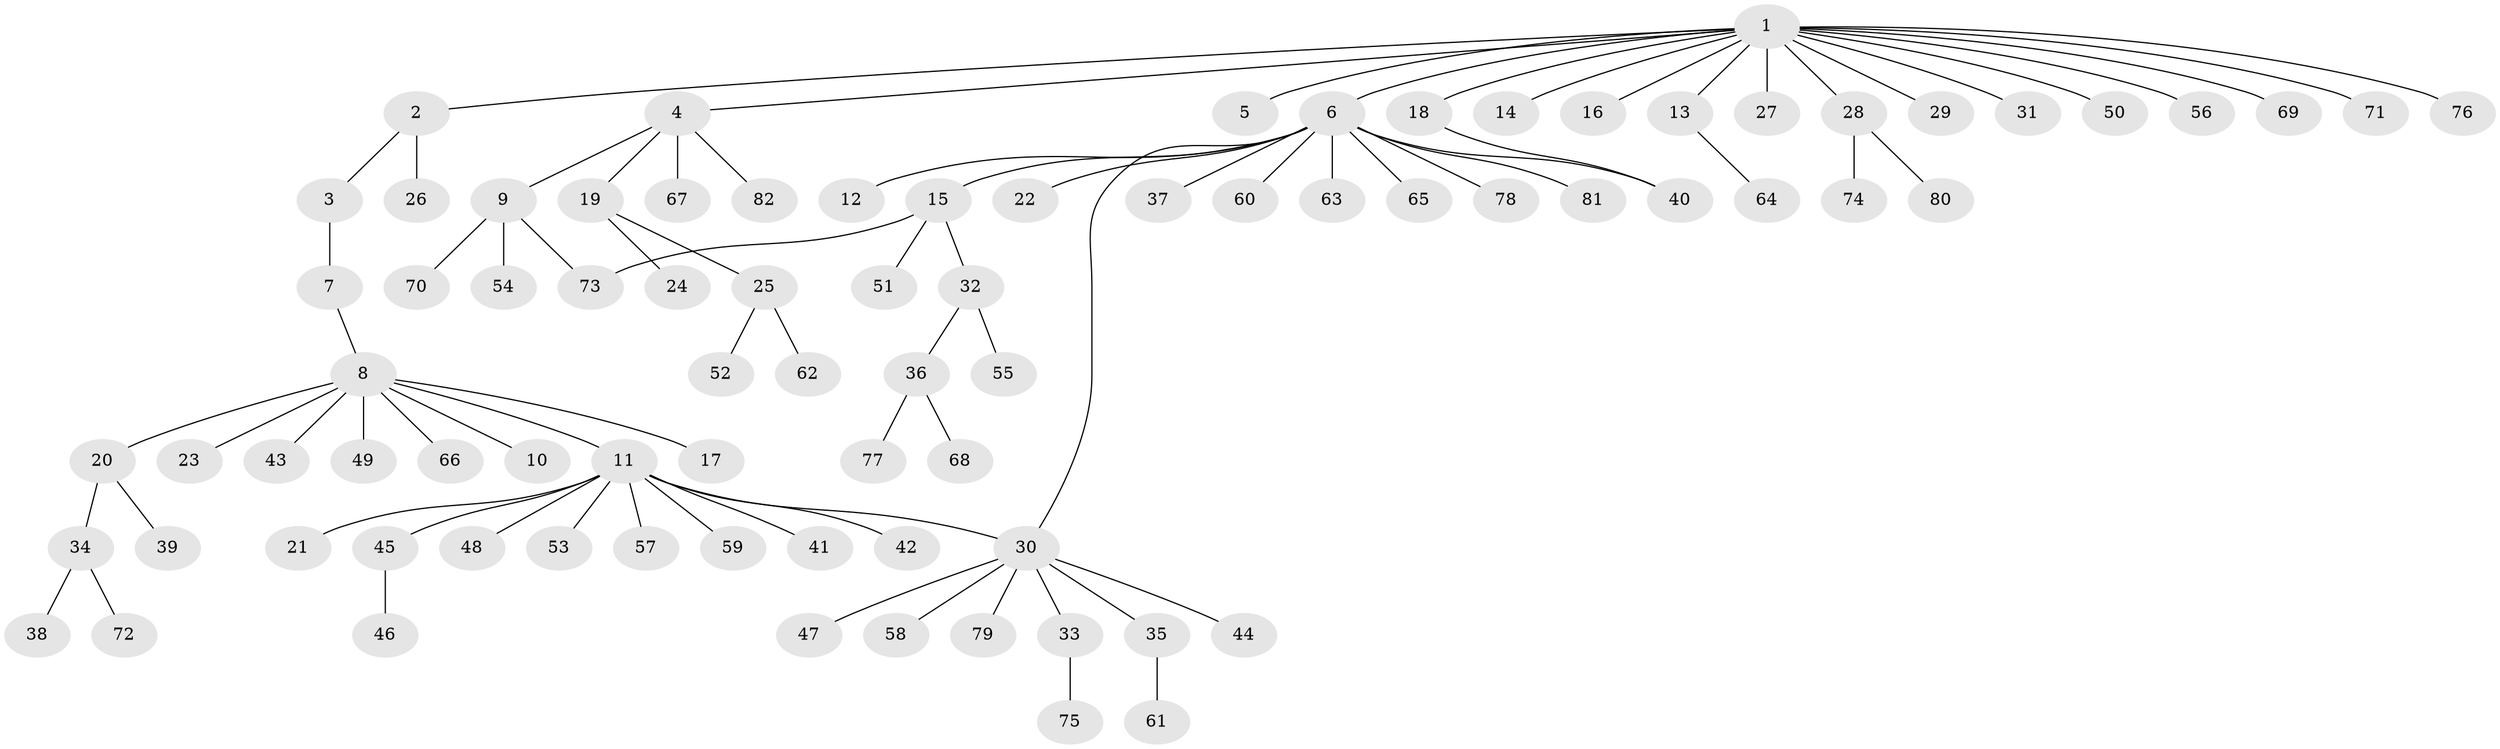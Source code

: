 // Generated by graph-tools (version 1.1) at 2025/01/03/09/25 03:01:55]
// undirected, 82 vertices, 84 edges
graph export_dot {
graph [start="1"]
  node [color=gray90,style=filled];
  1;
  2;
  3;
  4;
  5;
  6;
  7;
  8;
  9;
  10;
  11;
  12;
  13;
  14;
  15;
  16;
  17;
  18;
  19;
  20;
  21;
  22;
  23;
  24;
  25;
  26;
  27;
  28;
  29;
  30;
  31;
  32;
  33;
  34;
  35;
  36;
  37;
  38;
  39;
  40;
  41;
  42;
  43;
  44;
  45;
  46;
  47;
  48;
  49;
  50;
  51;
  52;
  53;
  54;
  55;
  56;
  57;
  58;
  59;
  60;
  61;
  62;
  63;
  64;
  65;
  66;
  67;
  68;
  69;
  70;
  71;
  72;
  73;
  74;
  75;
  76;
  77;
  78;
  79;
  80;
  81;
  82;
  1 -- 2;
  1 -- 4;
  1 -- 5;
  1 -- 6;
  1 -- 13;
  1 -- 14;
  1 -- 16;
  1 -- 18;
  1 -- 27;
  1 -- 28;
  1 -- 29;
  1 -- 31;
  1 -- 50;
  1 -- 56;
  1 -- 69;
  1 -- 71;
  1 -- 76;
  2 -- 3;
  2 -- 26;
  3 -- 7;
  4 -- 9;
  4 -- 19;
  4 -- 67;
  4 -- 82;
  6 -- 12;
  6 -- 15;
  6 -- 22;
  6 -- 30;
  6 -- 37;
  6 -- 40;
  6 -- 60;
  6 -- 63;
  6 -- 65;
  6 -- 78;
  6 -- 81;
  7 -- 8;
  8 -- 10;
  8 -- 11;
  8 -- 17;
  8 -- 20;
  8 -- 23;
  8 -- 43;
  8 -- 49;
  8 -- 66;
  9 -- 54;
  9 -- 70;
  9 -- 73;
  11 -- 21;
  11 -- 30;
  11 -- 41;
  11 -- 42;
  11 -- 45;
  11 -- 48;
  11 -- 53;
  11 -- 57;
  11 -- 59;
  13 -- 64;
  15 -- 32;
  15 -- 51;
  15 -- 73;
  18 -- 40;
  19 -- 24;
  19 -- 25;
  20 -- 34;
  20 -- 39;
  25 -- 52;
  25 -- 62;
  28 -- 74;
  28 -- 80;
  30 -- 33;
  30 -- 35;
  30 -- 44;
  30 -- 47;
  30 -- 58;
  30 -- 79;
  32 -- 36;
  32 -- 55;
  33 -- 75;
  34 -- 38;
  34 -- 72;
  35 -- 61;
  36 -- 68;
  36 -- 77;
  45 -- 46;
}
